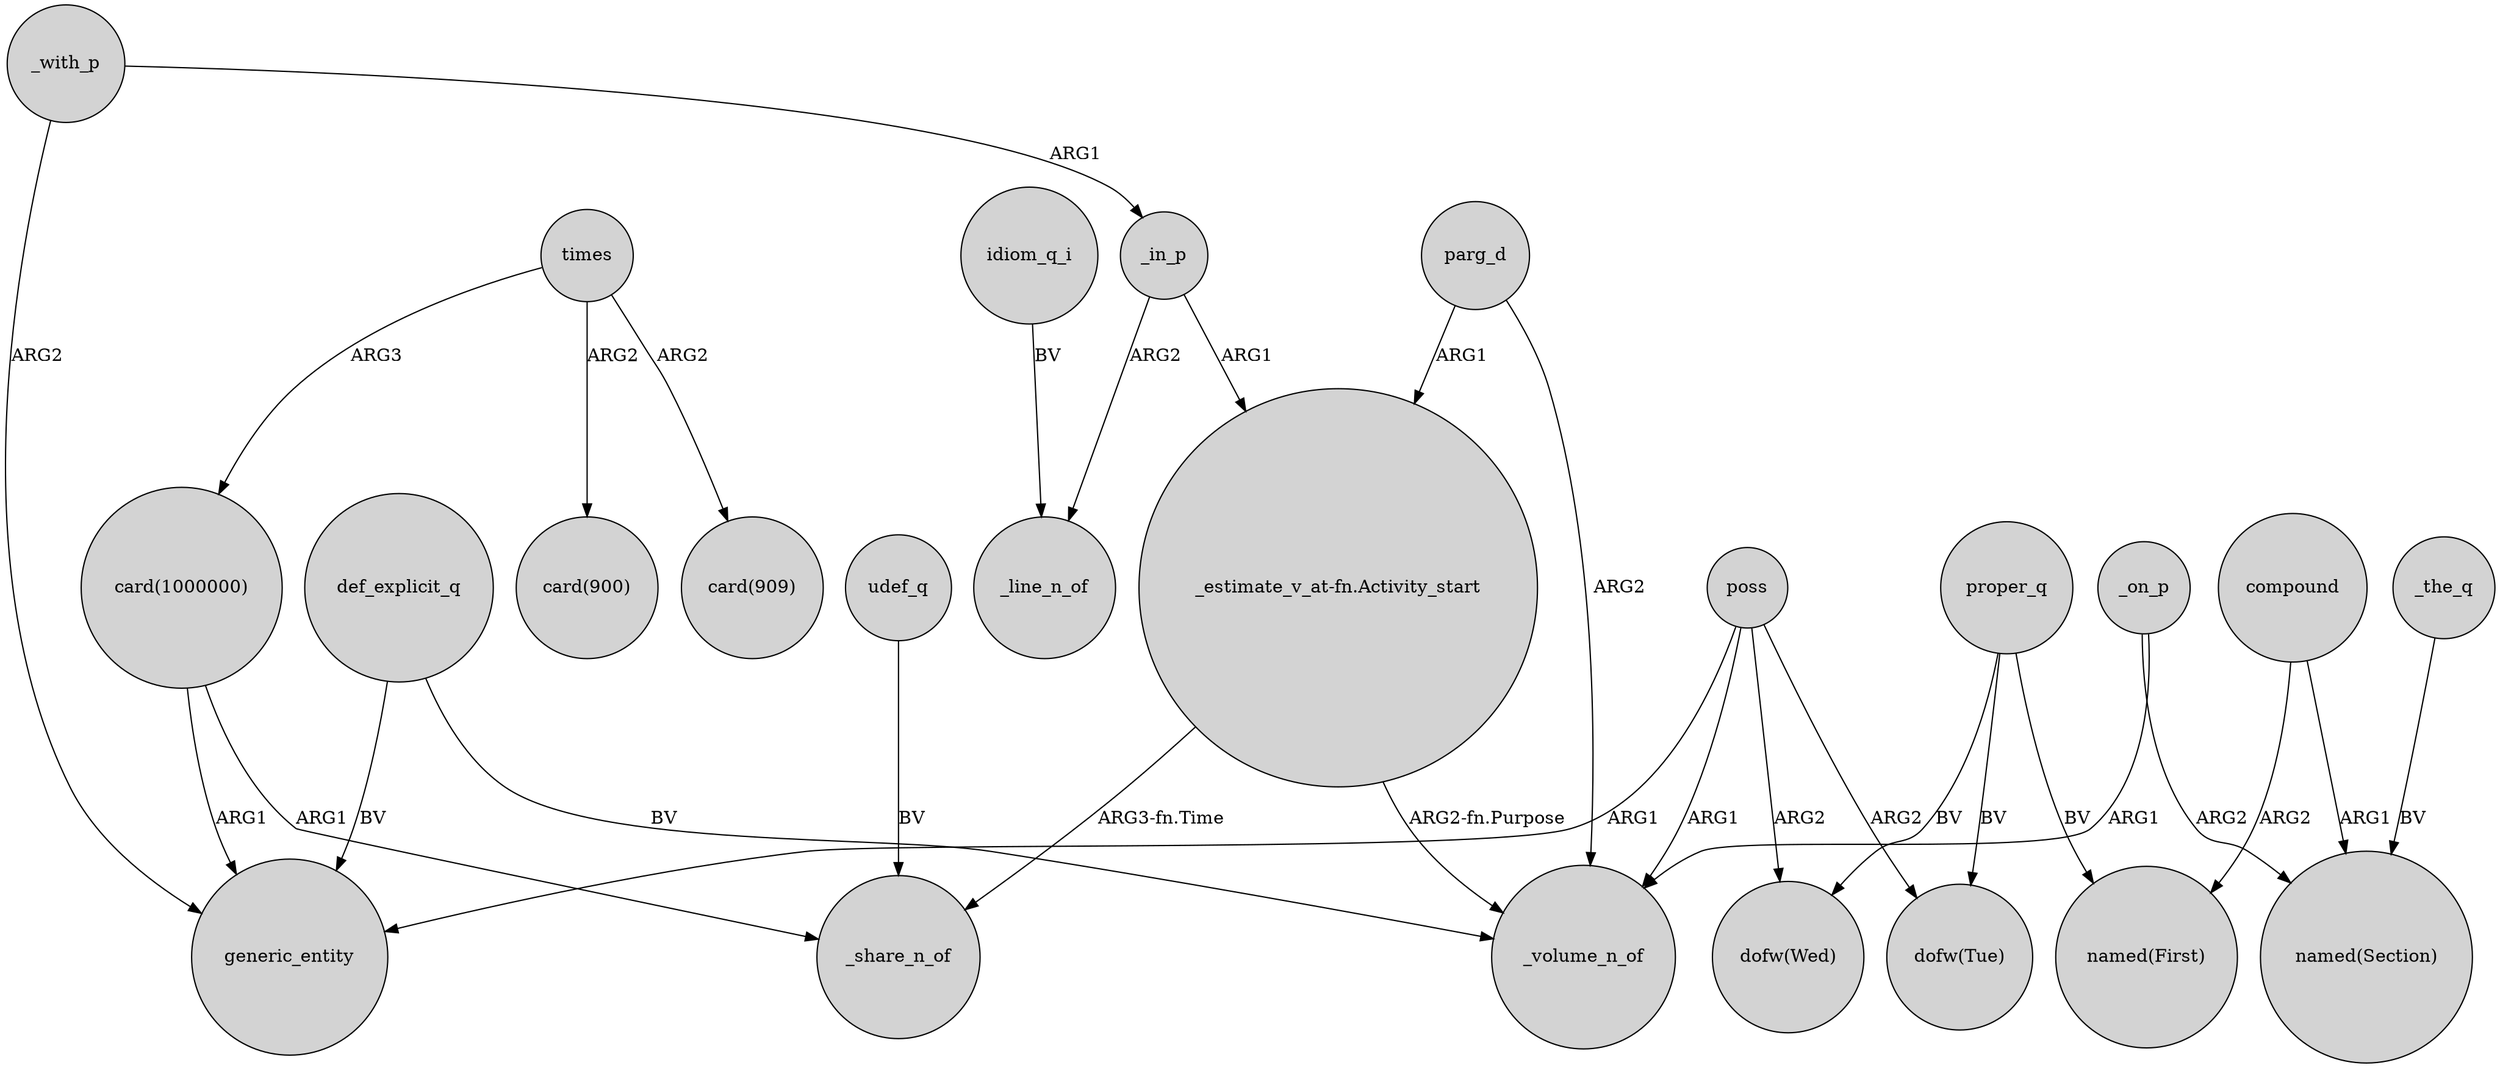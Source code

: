 digraph {
	node [shape=circle style=filled]
	def_explicit_q -> generic_entity [label=BV]
	_in_p -> _line_n_of [label=ARG2]
	_the_q -> "named(Section)" [label=BV]
	poss -> _volume_n_of [label=ARG1]
	times -> "card(1000000)" [label=ARG3]
	proper_q -> "named(First)" [label=BV]
	"_estimate_v_at-fn.Activity_start" -> _share_n_of [label="ARG3-fn.Time"]
	idiom_q_i -> _line_n_of [label=BV]
	_with_p -> generic_entity [label=ARG2]
	poss -> generic_entity [label=ARG1]
	"_estimate_v_at-fn.Activity_start" -> _volume_n_of [label="ARG2-fn.Purpose"]
	_with_p -> _in_p [label=ARG1]
	compound -> "named(First)" [label=ARG2]
	"card(1000000)" -> generic_entity [label=ARG1]
	poss -> "dofw(Wed)" [label=ARG2]
	udef_q -> _share_n_of [label=BV]
	times -> "card(900)" [label=ARG2]
	proper_q -> "dofw(Wed)" [label=BV]
	poss -> "dofw(Tue)" [label=ARG2]
	"card(1000000)" -> _share_n_of [label=ARG1]
	times -> "card(909)" [label=ARG2]
	_in_p -> "_estimate_v_at-fn.Activity_start" [label=ARG1]
	proper_q -> "dofw(Tue)" [label=BV]
	parg_d -> "_estimate_v_at-fn.Activity_start" [label=ARG1]
	parg_d -> _volume_n_of [label=ARG2]
	_on_p -> "named(Section)" [label=ARG2]
	def_explicit_q -> _volume_n_of [label=BV]
	compound -> "named(Section)" [label=ARG1]
	_on_p -> _volume_n_of [label=ARG1]
}
